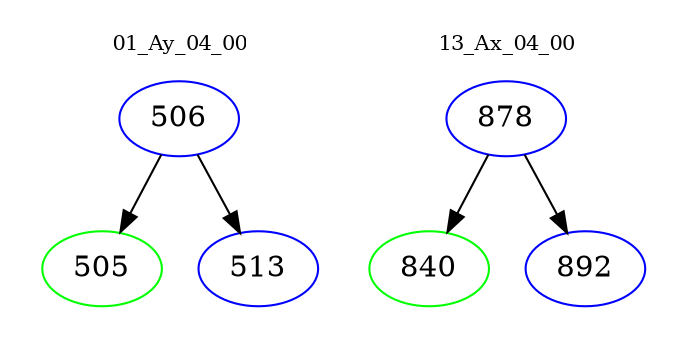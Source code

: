digraph{
subgraph cluster_0 {
color = white
label = "01_Ay_04_00";
fontsize=10;
T0_506 [label="506", color="blue"]
T0_506 -> T0_505 [color="black"]
T0_505 [label="505", color="green"]
T0_506 -> T0_513 [color="black"]
T0_513 [label="513", color="blue"]
}
subgraph cluster_1 {
color = white
label = "13_Ax_04_00";
fontsize=10;
T1_878 [label="878", color="blue"]
T1_878 -> T1_840 [color="black"]
T1_840 [label="840", color="green"]
T1_878 -> T1_892 [color="black"]
T1_892 [label="892", color="blue"]
}
}
